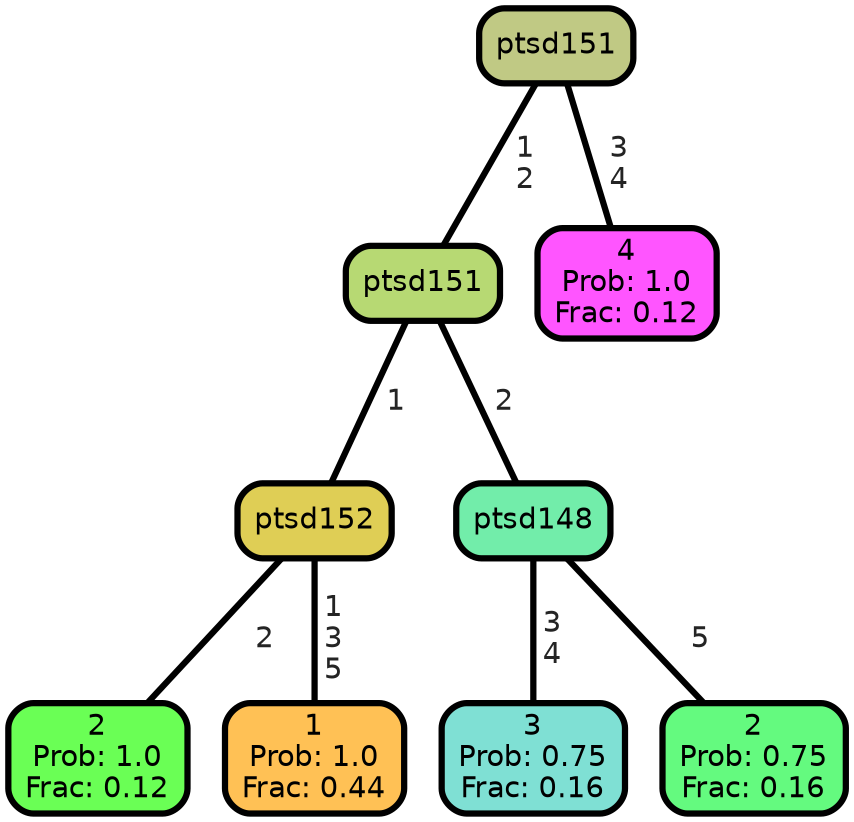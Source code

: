 graph Tree {
node [shape=box, style="filled, rounded",color="black",penwidth="3",fontcolor="black",                 fontname=helvetica] ;
graph [ranksep="0 equally", splines=straight,                 bgcolor=transparent, dpi=200] ;
edge [fontname=helvetica, fontweight=bold,fontcolor=grey14,color=black] ;
0 [label="2
Prob: 1.0
Frac: 0.12", fillcolor="#6aff55"] ;
1 [label="ptsd152", fillcolor="#dfce55"] ;
2 [label="1
Prob: 1.0
Frac: 0.44", fillcolor="#ffc155"] ;
3 [label="ptsd151", fillcolor="#b7d973"] ;
4 [label="3
Prob: 0.75
Frac: 0.16", fillcolor="#7fe0d4"] ;
5 [label="ptsd148", fillcolor="#72edaa"] ;
6 [label="2
Prob: 0.75
Frac: 0.16", fillcolor="#64fa7f"] ;
7 [label="ptsd151", fillcolor="#c0c984"] ;
8 [label="4
Prob: 1.0
Frac: 0.12", fillcolor="#ff55ff"] ;
1 -- 0 [label=" 2",penwidth=3] ;
1 -- 2 [label=" 1\n 3\n 5",penwidth=3] ;
3 -- 1 [label=" 1",penwidth=3] ;
3 -- 5 [label=" 2",penwidth=3] ;
5 -- 4 [label=" 3\n 4",penwidth=3] ;
5 -- 6 [label=" 5",penwidth=3] ;
7 -- 3 [label=" 1\n 2",penwidth=3] ;
7 -- 8 [label=" 3\n 4",penwidth=3] ;
{rank = same;}}